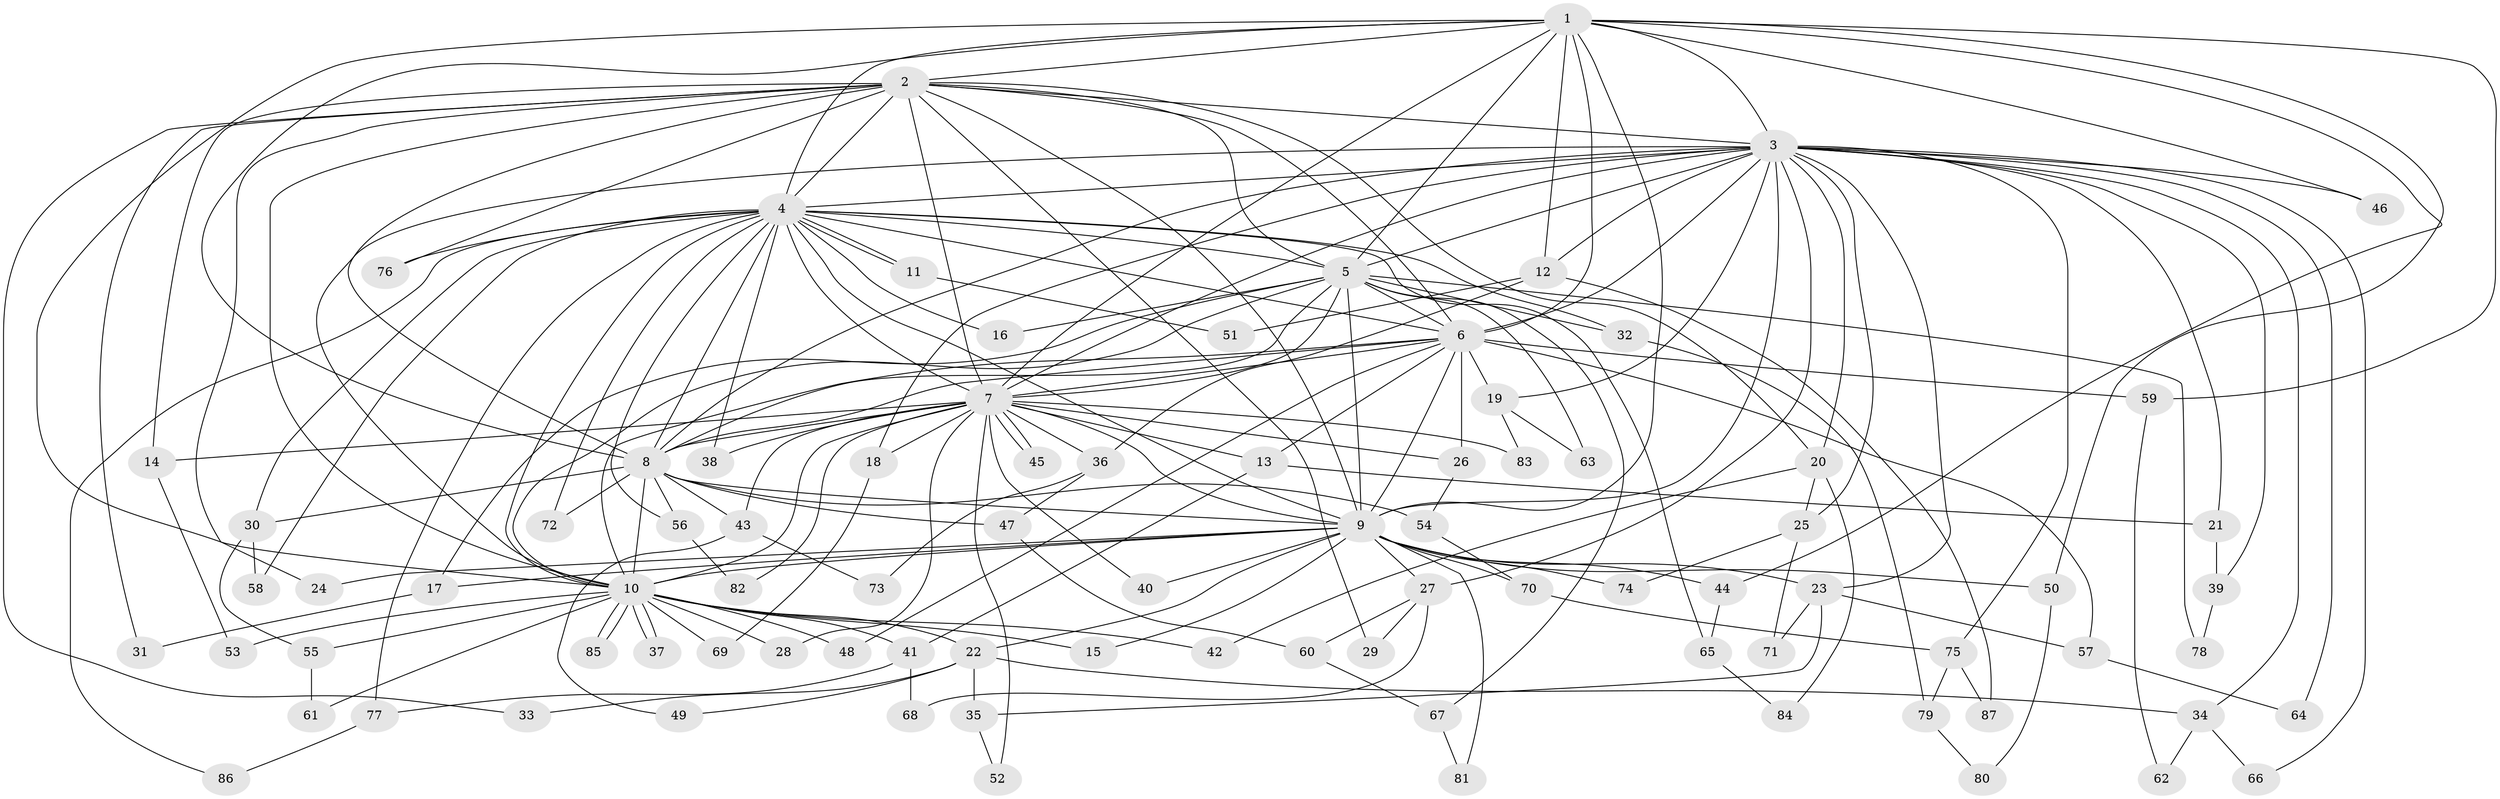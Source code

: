 // Generated by graph-tools (version 1.1) at 2025/13/03/09/25 04:13:46]
// undirected, 87 vertices, 199 edges
graph export_dot {
graph [start="1"]
  node [color=gray90,style=filled];
  1;
  2;
  3;
  4;
  5;
  6;
  7;
  8;
  9;
  10;
  11;
  12;
  13;
  14;
  15;
  16;
  17;
  18;
  19;
  20;
  21;
  22;
  23;
  24;
  25;
  26;
  27;
  28;
  29;
  30;
  31;
  32;
  33;
  34;
  35;
  36;
  37;
  38;
  39;
  40;
  41;
  42;
  43;
  44;
  45;
  46;
  47;
  48;
  49;
  50;
  51;
  52;
  53;
  54;
  55;
  56;
  57;
  58;
  59;
  60;
  61;
  62;
  63;
  64;
  65;
  66;
  67;
  68;
  69;
  70;
  71;
  72;
  73;
  74;
  75;
  76;
  77;
  78;
  79;
  80;
  81;
  82;
  83;
  84;
  85;
  86;
  87;
  1 -- 2;
  1 -- 3;
  1 -- 4;
  1 -- 5;
  1 -- 6;
  1 -- 7;
  1 -- 8;
  1 -- 9;
  1 -- 10;
  1 -- 12;
  1 -- 44;
  1 -- 46;
  1 -- 50;
  1 -- 59;
  2 -- 3;
  2 -- 4;
  2 -- 5;
  2 -- 6;
  2 -- 7;
  2 -- 8;
  2 -- 9;
  2 -- 10;
  2 -- 14;
  2 -- 20;
  2 -- 24;
  2 -- 29;
  2 -- 31;
  2 -- 33;
  2 -- 76;
  3 -- 4;
  3 -- 5;
  3 -- 6;
  3 -- 7;
  3 -- 8;
  3 -- 9;
  3 -- 10;
  3 -- 12;
  3 -- 18;
  3 -- 19;
  3 -- 20;
  3 -- 21;
  3 -- 23;
  3 -- 25;
  3 -- 27;
  3 -- 34;
  3 -- 39;
  3 -- 46;
  3 -- 64;
  3 -- 66;
  3 -- 75;
  4 -- 5;
  4 -- 6;
  4 -- 7;
  4 -- 8;
  4 -- 9;
  4 -- 10;
  4 -- 11;
  4 -- 11;
  4 -- 16;
  4 -- 30;
  4 -- 32;
  4 -- 38;
  4 -- 56;
  4 -- 58;
  4 -- 65;
  4 -- 72;
  4 -- 76;
  4 -- 77;
  4 -- 86;
  5 -- 6;
  5 -- 7;
  5 -- 8;
  5 -- 9;
  5 -- 10;
  5 -- 16;
  5 -- 17;
  5 -- 32;
  5 -- 63;
  5 -- 67;
  5 -- 78;
  6 -- 7;
  6 -- 8;
  6 -- 9;
  6 -- 10;
  6 -- 13;
  6 -- 19;
  6 -- 26;
  6 -- 48;
  6 -- 57;
  6 -- 59;
  7 -- 8;
  7 -- 9;
  7 -- 10;
  7 -- 13;
  7 -- 14;
  7 -- 18;
  7 -- 26;
  7 -- 28;
  7 -- 36;
  7 -- 38;
  7 -- 40;
  7 -- 43;
  7 -- 45;
  7 -- 45;
  7 -- 52;
  7 -- 82;
  7 -- 83;
  8 -- 9;
  8 -- 10;
  8 -- 30;
  8 -- 43;
  8 -- 47;
  8 -- 54;
  8 -- 56;
  8 -- 72;
  9 -- 10;
  9 -- 15;
  9 -- 17;
  9 -- 22;
  9 -- 23;
  9 -- 24;
  9 -- 27;
  9 -- 40;
  9 -- 44;
  9 -- 50;
  9 -- 70;
  9 -- 74;
  9 -- 81;
  10 -- 15;
  10 -- 22;
  10 -- 28;
  10 -- 37;
  10 -- 37;
  10 -- 41;
  10 -- 42;
  10 -- 48;
  10 -- 53;
  10 -- 55;
  10 -- 61;
  10 -- 69;
  10 -- 85;
  10 -- 85;
  11 -- 51;
  12 -- 36;
  12 -- 51;
  12 -- 87;
  13 -- 21;
  13 -- 41;
  14 -- 53;
  17 -- 31;
  18 -- 69;
  19 -- 63;
  19 -- 83;
  20 -- 25;
  20 -- 42;
  20 -- 84;
  21 -- 39;
  22 -- 33;
  22 -- 34;
  22 -- 35;
  22 -- 49;
  23 -- 35;
  23 -- 57;
  23 -- 71;
  25 -- 71;
  25 -- 74;
  26 -- 54;
  27 -- 29;
  27 -- 60;
  27 -- 68;
  30 -- 55;
  30 -- 58;
  32 -- 79;
  34 -- 62;
  34 -- 66;
  35 -- 52;
  36 -- 47;
  36 -- 73;
  39 -- 78;
  41 -- 68;
  41 -- 77;
  43 -- 49;
  43 -- 73;
  44 -- 65;
  47 -- 60;
  50 -- 80;
  54 -- 70;
  55 -- 61;
  56 -- 82;
  57 -- 64;
  59 -- 62;
  60 -- 67;
  65 -- 84;
  67 -- 81;
  70 -- 75;
  75 -- 79;
  75 -- 87;
  77 -- 86;
  79 -- 80;
}
